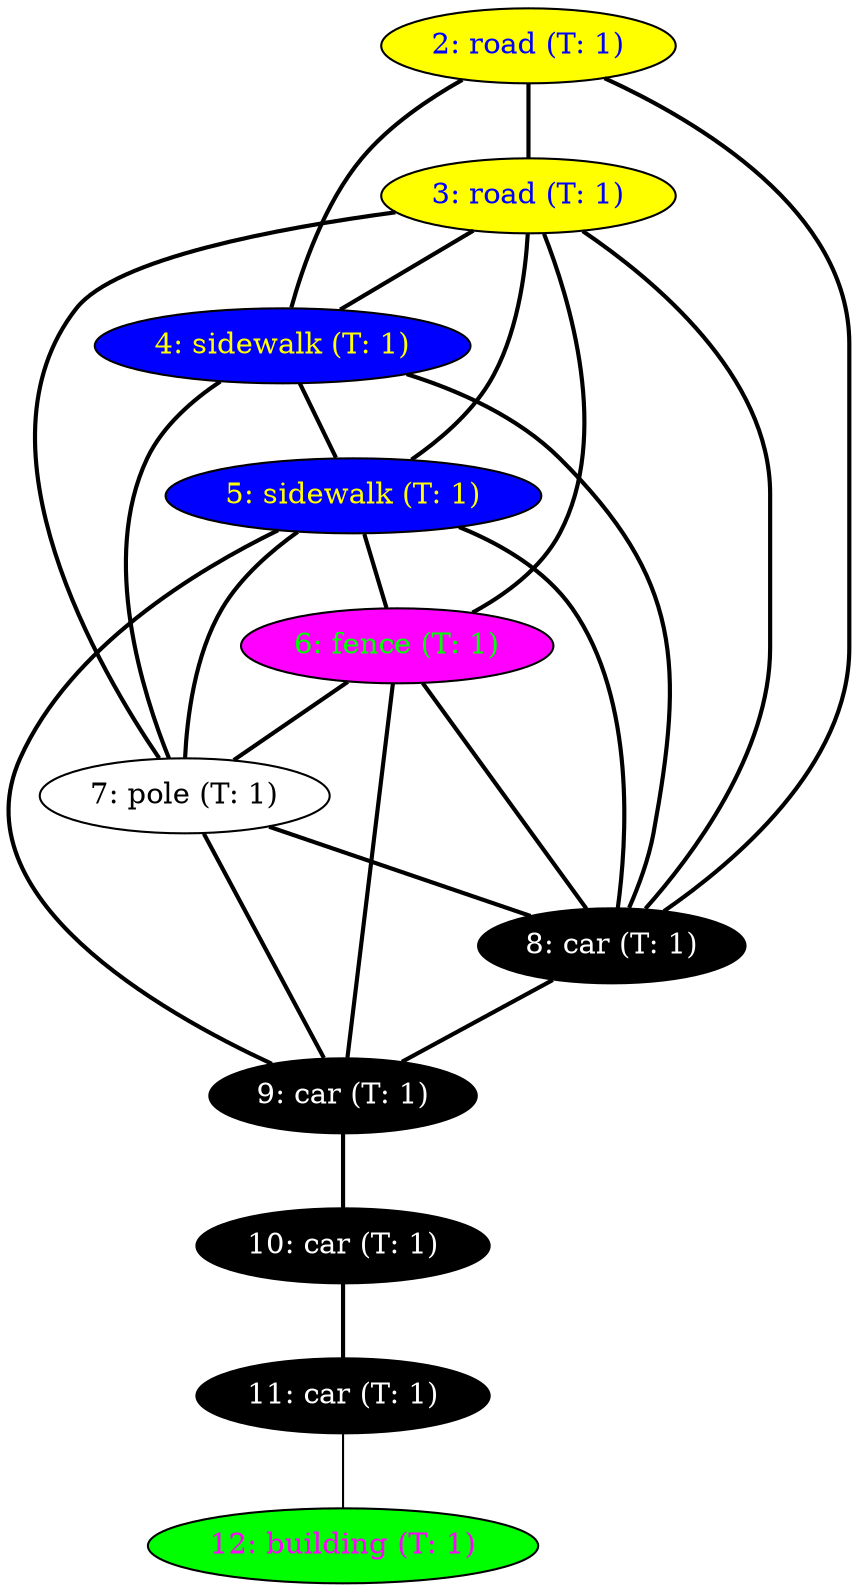 // Num vertices: 11
// Num edges: 24
graph semantic_graph {
	2 [ label="2: road (T: 1)", fillcolor="#ffff00", fontcolor="#0000ff", pos = "36.7961, 109.279!", style=filled ] // 3D pos: 36.7961 109.279 2.03078 // Observers: 0,12,
	3 [ label="3: road (T: 1)", fillcolor="#ffff00", fontcolor="#0000ff", pos = "41.6661, 117.603!", style=filled ] // 3D pos: 41.6661 117.603 1.64887 // Observers: 0,12,
	4 [ label="4: sidewalk (T: 1)", fillcolor="#0000ff", fontcolor="#ffff00", pos = "40.5729, 113.919!", style=filled ] // 3D pos: 40.5729 113.919 2.08202 // Observers: 0,12,
	5 [ label="5: sidewalk (T: 1)", fillcolor="#0000ff", fontcolor="#ffff00", pos = "39.7301, 122.02!", style=filled ] // 3D pos: 39.7301  122.02 2.08752 // Observers: 0,12,
	6 [ label="6: fence (T: 1)", fillcolor="#ff00ff", fontcolor="#00ff00", pos = "35.3698, 126.427!", style=filled ] // 3D pos: 35.3698 126.427  2.7455 // Observers: 0,12,
	7 [ label="7: pole (T: 1)", fillcolor="#ffffff", fontcolor="#000000", pos = "40.7771, 121.359!", style=filled ] // 3D pos: 40.7771 121.359 2.32973 // Observers: 0,12,
	8 [ label="8: car (T: 1)", fillcolor="#000000", fontcolor="#ffffff", pos = "36.3176, 120.909!", style=filled ] // 3D pos: 36.3176 120.909 2.31108 // Observers: 0,12,
	9 [ label="9: car (T: 1)", fillcolor="#000000", fontcolor="#ffffff", pos = "29.7477, 120.81!", style=filled ] // 3D pos: 29.7477  120.81 2.33007 // Observers: 0,12,
	10 [ label="10: car (T: 1)", fillcolor="#000000", fontcolor="#ffffff", pos = "22.5979, 120.637!", style=filled ] // 3D pos: 22.5979 120.637 2.38508 // Observers: 0,12,
	11 [ label="11: car (T: 1)", fillcolor="#000000", fontcolor="#ffffff", pos = "6.30613, 119.093!", style=filled ] // 3D pos: 6.30613 119.093 2.39058 // Observers: 0,12,
	12 [ label="12: building (T: 1)", fillcolor="#00ff00", fontcolor="#ff00ff", pos = "4.7421, 112.976!", style=filled ] // 3D pos:  4.7421 112.976 12.6003 // Observers: 12,12,
	2--3 [ penwidth=2 ]
	2--4 [ penwidth=2 ]
	2--8 [ penwidth=2 ]
	3--4 [ penwidth=2 ]
	3--5 [ penwidth=2 ]
	3--6 [ penwidth=2 ]
	3--7 [ penwidth=2 ]
	3--8 [ penwidth=2 ]
	4--5 [ penwidth=2 ]
	4--7 [ penwidth=2 ]
	4--8 [ penwidth=2 ]
	5--6 [ penwidth=2 ]
	5--7 [ penwidth=2 ]
	5--8 [ penwidth=2 ]
	5--9 [ penwidth=2 ]
	6--7 [ penwidth=2 ]
	6--8 [ penwidth=2 ]
	6--9 [ penwidth=2 ]
	7--8 [ penwidth=2 ]
	7--9 [ penwidth=2 ]
	8--9 [ penwidth=2 ]
	9--10 [ penwidth=2 ]
	10--11 [ penwidth=2 ]
	11--12 [ penwidth=1 ]
}
